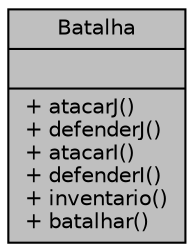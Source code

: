 digraph "Batalha"
{
 // LATEX_PDF_SIZE
  edge [fontname="Helvetica",fontsize="10",labelfontname="Helvetica",labelfontsize="10"];
  node [fontname="Helvetica",fontsize="10",shape=record];
  Node1 [label="{Batalha\n||+ atacarJ()\l+ defenderJ()\l+ atacarI()\l+ defenderI()\l+ inventario()\l+ batalhar()\l}",height=0.2,width=0.4,color="black", fillcolor="grey75", style="filled", fontcolor="black",tooltip=" "];
}
